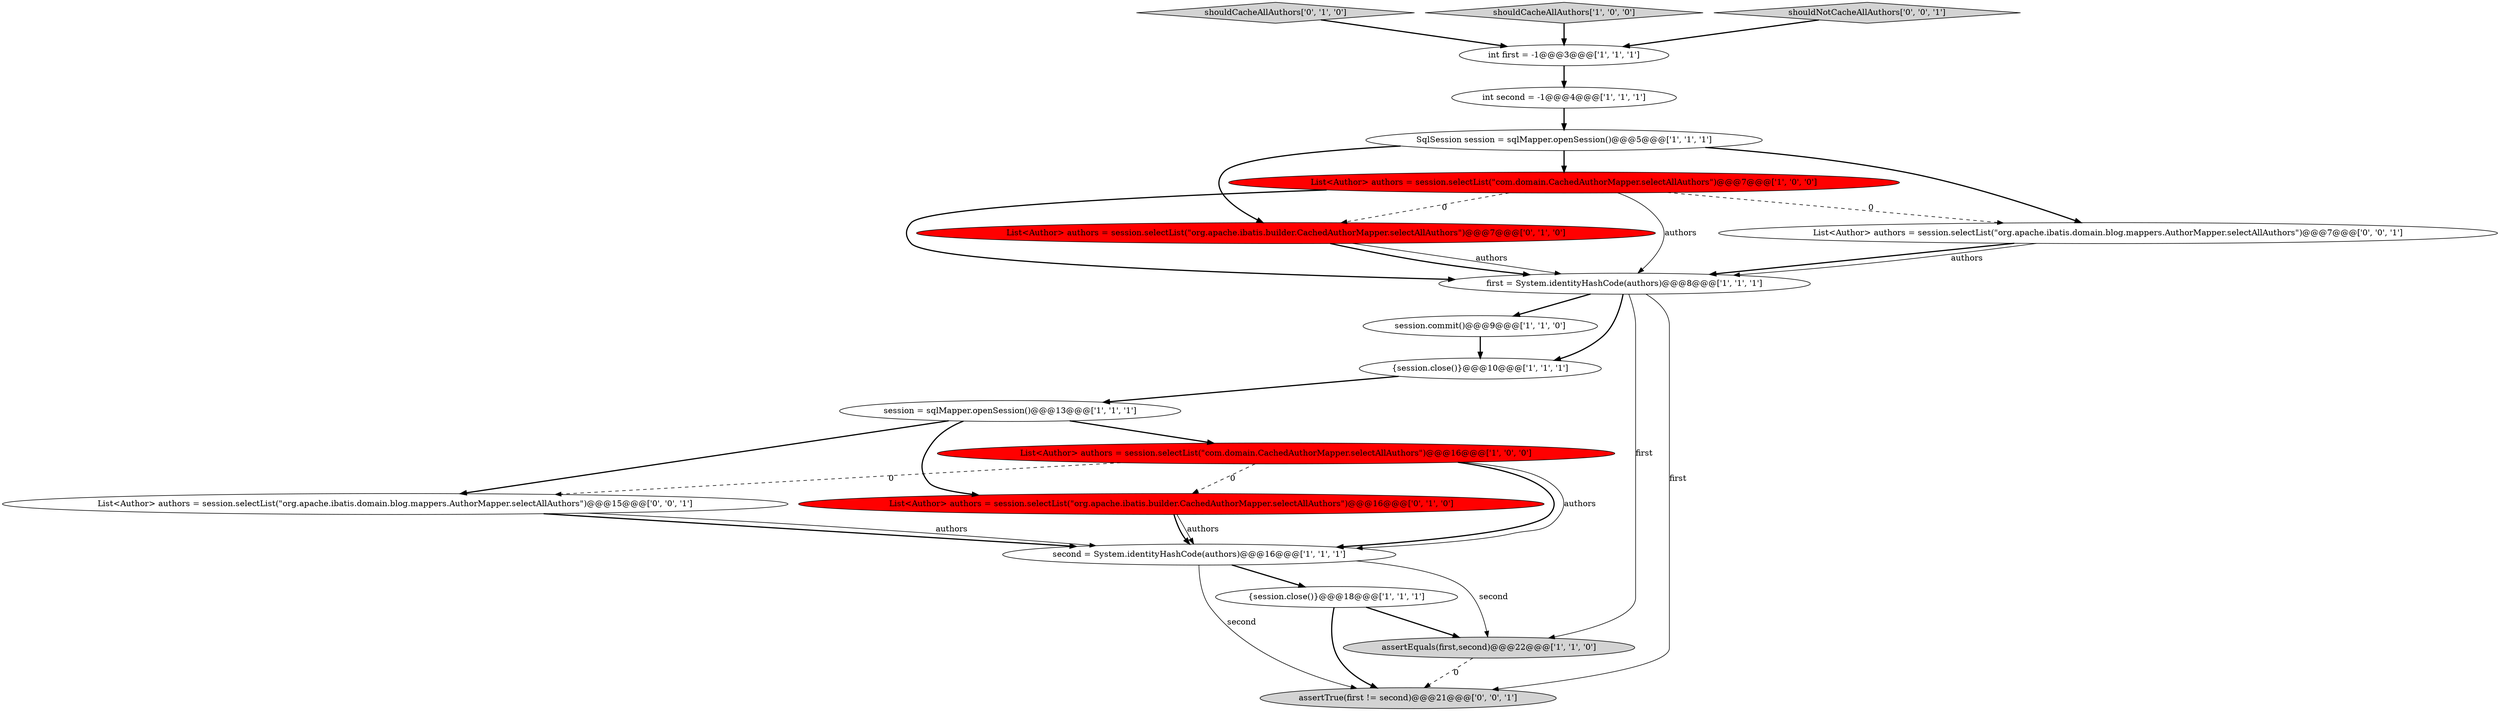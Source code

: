 digraph {
8 [style = filled, label = "assertEquals(first,second)@@@22@@@['1', '1', '0']", fillcolor = lightgray, shape = ellipse image = "AAA0AAABBB1BBB"];
9 [style = filled, label = "session.commit()@@@9@@@['1', '1', '0']", fillcolor = white, shape = ellipse image = "AAA0AAABBB1BBB"];
10 [style = filled, label = "second = System.identityHashCode(authors)@@@16@@@['1', '1', '1']", fillcolor = white, shape = ellipse image = "AAA0AAABBB1BBB"];
4 [style = filled, label = "{session.close()}@@@18@@@['1', '1', '1']", fillcolor = white, shape = ellipse image = "AAA0AAABBB1BBB"];
1 [style = filled, label = "{session.close()}@@@10@@@['1', '1', '1']", fillcolor = white, shape = ellipse image = "AAA0AAABBB1BBB"];
12 [style = filled, label = "List<Author> authors = session.selectList(\"com.domain.CachedAuthorMapper.selectAllAuthors\")@@@7@@@['1', '0', '0']", fillcolor = red, shape = ellipse image = "AAA1AAABBB1BBB"];
16 [style = filled, label = "List<Author> authors = session.selectList(\"org.apache.ibatis.domain.blog.mappers.AuthorMapper.selectAllAuthors\")@@@15@@@['0', '0', '1']", fillcolor = white, shape = ellipse image = "AAA0AAABBB3BBB"];
13 [style = filled, label = "List<Author> authors = session.selectList(\"org.apache.ibatis.builder.CachedAuthorMapper.selectAllAuthors\")@@@16@@@['0', '1', '0']", fillcolor = red, shape = ellipse image = "AAA1AAABBB2BBB"];
14 [style = filled, label = "shouldCacheAllAuthors['0', '1', '0']", fillcolor = lightgray, shape = diamond image = "AAA0AAABBB2BBB"];
15 [style = filled, label = "List<Author> authors = session.selectList(\"org.apache.ibatis.builder.CachedAuthorMapper.selectAllAuthors\")@@@7@@@['0', '1', '0']", fillcolor = red, shape = ellipse image = "AAA1AAABBB2BBB"];
18 [style = filled, label = "List<Author> authors = session.selectList(\"org.apache.ibatis.domain.blog.mappers.AuthorMapper.selectAllAuthors\")@@@7@@@['0', '0', '1']", fillcolor = white, shape = ellipse image = "AAA0AAABBB3BBB"];
3 [style = filled, label = "session = sqlMapper.openSession()@@@13@@@['1', '1', '1']", fillcolor = white, shape = ellipse image = "AAA0AAABBB1BBB"];
0 [style = filled, label = "shouldCacheAllAuthors['1', '0', '0']", fillcolor = lightgray, shape = diamond image = "AAA0AAABBB1BBB"];
2 [style = filled, label = "SqlSession session = sqlMapper.openSession()@@@5@@@['1', '1', '1']", fillcolor = white, shape = ellipse image = "AAA0AAABBB1BBB"];
6 [style = filled, label = "int second = -1@@@4@@@['1', '1', '1']", fillcolor = white, shape = ellipse image = "AAA0AAABBB1BBB"];
5 [style = filled, label = "first = System.identityHashCode(authors)@@@8@@@['1', '1', '1']", fillcolor = white, shape = ellipse image = "AAA0AAABBB1BBB"];
17 [style = filled, label = "shouldNotCacheAllAuthors['0', '0', '1']", fillcolor = lightgray, shape = diamond image = "AAA0AAABBB3BBB"];
7 [style = filled, label = "List<Author> authors = session.selectList(\"com.domain.CachedAuthorMapper.selectAllAuthors\")@@@16@@@['1', '0', '0']", fillcolor = red, shape = ellipse image = "AAA1AAABBB1BBB"];
19 [style = filled, label = "assertTrue(first != second)@@@21@@@['0', '0', '1']", fillcolor = lightgray, shape = ellipse image = "AAA0AAABBB3BBB"];
11 [style = filled, label = "int first = -1@@@3@@@['1', '1', '1']", fillcolor = white, shape = ellipse image = "AAA0AAABBB1BBB"];
13->10 [style = bold, label=""];
8->19 [style = dashed, label="0"];
12->5 [style = bold, label=""];
5->9 [style = bold, label=""];
7->10 [style = bold, label=""];
16->10 [style = bold, label=""];
7->16 [style = dashed, label="0"];
11->6 [style = bold, label=""];
4->19 [style = bold, label=""];
1->3 [style = bold, label=""];
15->5 [style = solid, label="authors"];
5->19 [style = solid, label="first"];
0->11 [style = bold, label=""];
2->18 [style = bold, label=""];
12->5 [style = solid, label="authors"];
3->16 [style = bold, label=""];
10->8 [style = solid, label="second"];
10->19 [style = solid, label="second"];
15->5 [style = bold, label=""];
2->12 [style = bold, label=""];
6->2 [style = bold, label=""];
5->1 [style = bold, label=""];
13->10 [style = solid, label="authors"];
16->10 [style = solid, label="authors"];
3->7 [style = bold, label=""];
7->10 [style = solid, label="authors"];
18->5 [style = bold, label=""];
2->15 [style = bold, label=""];
18->5 [style = solid, label="authors"];
7->13 [style = dashed, label="0"];
10->4 [style = bold, label=""];
3->13 [style = bold, label=""];
12->15 [style = dashed, label="0"];
4->8 [style = bold, label=""];
12->18 [style = dashed, label="0"];
9->1 [style = bold, label=""];
14->11 [style = bold, label=""];
5->8 [style = solid, label="first"];
17->11 [style = bold, label=""];
}
